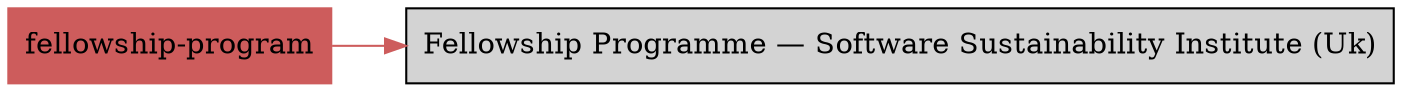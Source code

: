 digraph bettersoftware {
            rankdir = LR;
            ratio = fill;
            node [style=filled];
            node [shape = box];
"fellowship-program" [colorscheme="svg" color="indianred"];
"fellowship-program" ->  "FellowshipProgrammeSoftwareSustainabilityInstituteUK.md" [colorscheme="svg" color="indianred"];
"FellowshipProgrammeSoftwareSustainabilityInstituteUK.md" [label="Fellowship Programme — Software Sustainability Institute (Uk)" URL="http://bss.parallactic.com/resources/fellowship-programme-software-sustainability-institute-uk"]
}